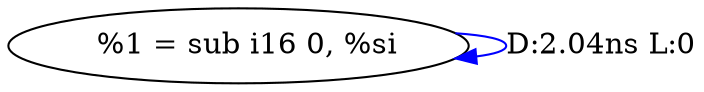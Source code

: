 digraph {
Node0x3b9d670[label="  %1 = sub i16 0, %si"];
Node0x3b9d670 -> Node0x3b9d670[label="D:2.04ns L:0",color=blue];
}
